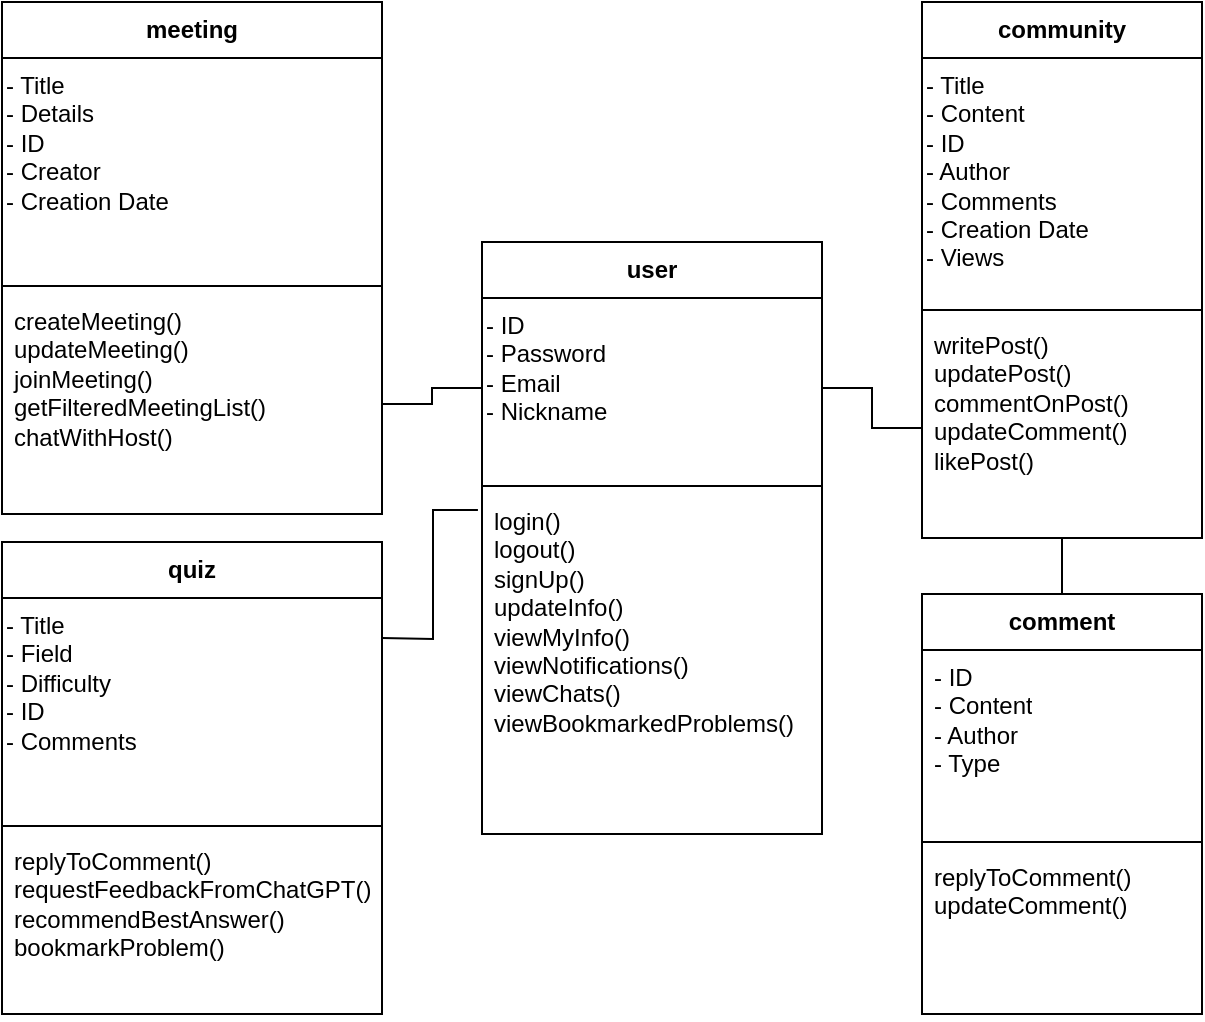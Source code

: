<mxfile version="24.2.3" type="github">
  <diagram id="C5RBs43oDa-KdzZeNtuy" name="Page-1">
    <mxGraphModel dx="1166" dy="642" grid="1" gridSize="10" guides="1" tooltips="1" connect="1" arrows="1" fold="1" page="1" pageScale="1" pageWidth="827" pageHeight="1169" math="0" shadow="0">
      <root>
        <mxCell id="WIyWlLk6GJQsqaUBKTNV-0" />
        <mxCell id="WIyWlLk6GJQsqaUBKTNV-1" parent="WIyWlLk6GJQsqaUBKTNV-0" />
        <mxCell id="rCQHxXC-FA9r8LFdVMm9-4" value="meeting" style="swimlane;fontStyle=1;align=center;verticalAlign=top;childLayout=stackLayout;horizontal=1;startSize=28;horizontalStack=0;resizeParent=1;resizeParentMax=0;resizeLast=0;collapsible=1;marginBottom=0;whiteSpace=wrap;html=1;" vertex="1" parent="WIyWlLk6GJQsqaUBKTNV-1">
          <mxGeometry x="20" y="20" width="190" height="256" as="geometry" />
        </mxCell>
        <mxCell id="rCQHxXC-FA9r8LFdVMm9-45" value="- Title&lt;div&gt;- Details&lt;/div&gt;&lt;div&gt;- ID&lt;/div&gt;&lt;div&gt;- Creator&lt;/div&gt;&lt;div&gt;- Creation Date&lt;/div&gt;" style="text;whiteSpace=wrap;html=1;" vertex="1" parent="rCQHxXC-FA9r8LFdVMm9-4">
          <mxGeometry y="28" width="190" height="110" as="geometry" />
        </mxCell>
        <mxCell id="rCQHxXC-FA9r8LFdVMm9-6" value="" style="line;strokeWidth=1;fillColor=none;align=left;verticalAlign=middle;spacingTop=-1;spacingLeft=3;spacingRight=3;rotatable=0;labelPosition=right;points=[];portConstraint=eastwest;strokeColor=inherit;" vertex="1" parent="rCQHxXC-FA9r8LFdVMm9-4">
          <mxGeometry y="138" width="190" height="8" as="geometry" />
        </mxCell>
        <mxCell id="rCQHxXC-FA9r8LFdVMm9-46" value="createMeeting()&lt;div&gt;updateMeeting()&lt;/div&gt;&lt;div&gt;joinMeeting()&lt;/div&gt;&lt;div&gt;getFilteredMeetingList()&lt;/div&gt;&lt;div&gt;chatWithHost()&lt;/div&gt;" style="text;whiteSpace=wrap;html=1;spacingLeft=4;" vertex="1" parent="rCQHxXC-FA9r8LFdVMm9-4">
          <mxGeometry y="146" width="190" height="110" as="geometry" />
        </mxCell>
        <mxCell id="rCQHxXC-FA9r8LFdVMm9-18" value="user" style="swimlane;fontStyle=1;align=center;verticalAlign=top;childLayout=stackLayout;horizontal=1;startSize=28;horizontalStack=0;resizeParent=1;resizeParentMax=0;resizeLast=0;collapsible=1;marginBottom=0;whiteSpace=wrap;html=1;" vertex="1" parent="WIyWlLk6GJQsqaUBKTNV-1">
          <mxGeometry x="260" y="140" width="170" height="296" as="geometry" />
        </mxCell>
        <mxCell id="rCQHxXC-FA9r8LFdVMm9-41" value="- ID&lt;div&gt;- Password&lt;/div&gt;&lt;div&gt;- Email&lt;/div&gt;&lt;div&gt;- Nickname&lt;/div&gt;" style="text;whiteSpace=wrap;html=1;" vertex="1" parent="rCQHxXC-FA9r8LFdVMm9-18">
          <mxGeometry y="28" width="170" height="90" as="geometry" />
        </mxCell>
        <mxCell id="rCQHxXC-FA9r8LFdVMm9-20" value="" style="line;strokeWidth=1;fillColor=none;align=left;verticalAlign=middle;spacingTop=-1;spacingLeft=3;spacingRight=3;rotatable=0;labelPosition=right;points=[];portConstraint=eastwest;strokeColor=inherit;" vertex="1" parent="rCQHxXC-FA9r8LFdVMm9-18">
          <mxGeometry y="118" width="170" height="8" as="geometry" />
        </mxCell>
        <mxCell id="rCQHxXC-FA9r8LFdVMm9-42" value="login()&lt;div&gt;logout()&lt;/div&gt;&lt;div&gt;signUp()&lt;/div&gt;&lt;div&gt;updateInfo()&lt;/div&gt;&lt;div&gt;viewMyInfo()&lt;/div&gt;&lt;div&gt;viewNotifications()&lt;/div&gt;&lt;div&gt;viewChats()&lt;/div&gt;&lt;div&gt;viewBookmarkedProblems()&lt;br&gt;&lt;/div&gt;" style="text;html=1;textShadow=0;whiteSpace=wrap;spacingLeft=4;" vertex="1" parent="rCQHxXC-FA9r8LFdVMm9-18">
          <mxGeometry y="126" width="170" height="170" as="geometry" />
        </mxCell>
        <mxCell id="rCQHxXC-FA9r8LFdVMm9-22" value="quiz" style="swimlane;fontStyle=1;align=center;verticalAlign=top;childLayout=stackLayout;horizontal=1;startSize=28;horizontalStack=0;resizeParent=1;resizeParentMax=0;resizeLast=0;collapsible=1;marginBottom=0;whiteSpace=wrap;html=1;" vertex="1" parent="WIyWlLk6GJQsqaUBKTNV-1">
          <mxGeometry x="20" y="290" width="190" height="236" as="geometry" />
        </mxCell>
        <mxCell id="rCQHxXC-FA9r8LFdVMm9-43" value="- Title&lt;div&gt;- Field&lt;/div&gt;&lt;div&gt;- Difficulty&lt;/div&gt;&lt;div&gt;- ID&lt;/div&gt;&lt;div&gt;- Comments&lt;/div&gt;" style="text;whiteSpace=wrap;html=1;" vertex="1" parent="rCQHxXC-FA9r8LFdVMm9-22">
          <mxGeometry y="28" width="190" height="110" as="geometry" />
        </mxCell>
        <mxCell id="rCQHxXC-FA9r8LFdVMm9-24" value="" style="line;strokeWidth=1;fillColor=none;align=left;verticalAlign=middle;spacingTop=-1;spacingLeft=3;spacingRight=3;rotatable=0;labelPosition=right;points=[];portConstraint=eastwest;strokeColor=inherit;" vertex="1" parent="rCQHxXC-FA9r8LFdVMm9-22">
          <mxGeometry y="138" width="190" height="8" as="geometry" />
        </mxCell>
        <mxCell id="rCQHxXC-FA9r8LFdVMm9-44" value="replyToComment() requestFeedbackFromChatGPT() recommendBestAnswer() bookmarkProblem()" style="text;whiteSpace=wrap;html=1;spacingLeft=4;" vertex="1" parent="rCQHxXC-FA9r8LFdVMm9-22">
          <mxGeometry y="146" width="190" height="90" as="geometry" />
        </mxCell>
        <mxCell id="rCQHxXC-FA9r8LFdVMm9-26" value="comment" style="swimlane;fontStyle=1;align=center;verticalAlign=top;childLayout=stackLayout;horizontal=1;startSize=28;horizontalStack=0;resizeParent=1;resizeParentMax=0;resizeLast=0;collapsible=1;marginBottom=0;whiteSpace=wrap;html=1;" vertex="1" parent="WIyWlLk6GJQsqaUBKTNV-1">
          <mxGeometry x="480" y="316" width="140" height="210" as="geometry" />
        </mxCell>
        <mxCell id="rCQHxXC-FA9r8LFdVMm9-27" value="&lt;span style=&quot;background-color: rgb(255, 255, 255);&quot;&gt;- ID&lt;/span&gt;&lt;br style=&quot;padding: 0px; margin: 0px;&quot;&gt;&lt;span style=&quot;background-color: rgb(255, 255, 255);&quot;&gt;- Content&lt;/span&gt;&lt;br style=&quot;padding: 0px; margin: 0px;&quot;&gt;&lt;span style=&quot;background-color: rgb(255, 255, 255);&quot;&gt;- Author&lt;/span&gt;&lt;br style=&quot;padding: 0px; margin: 0px;&quot;&gt;&lt;span style=&quot;background-color: rgb(255, 255, 255);&quot;&gt;- Type&lt;/span&gt;" style="text;strokeColor=none;fillColor=none;align=left;verticalAlign=top;spacingLeft=4;spacingRight=4;overflow=hidden;rotatable=0;points=[[0,0.5],[1,0.5]];portConstraint=eastwest;whiteSpace=wrap;html=1;" vertex="1" parent="rCQHxXC-FA9r8LFdVMm9-26">
          <mxGeometry y="28" width="140" height="92" as="geometry" />
        </mxCell>
        <mxCell id="rCQHxXC-FA9r8LFdVMm9-28" value="" style="line;strokeWidth=1;fillColor=none;align=left;verticalAlign=middle;spacingTop=-1;spacingLeft=3;spacingRight=3;rotatable=0;labelPosition=right;points=[];portConstraint=eastwest;strokeColor=inherit;" vertex="1" parent="rCQHxXC-FA9r8LFdVMm9-26">
          <mxGeometry y="120" width="140" height="8" as="geometry" />
        </mxCell>
        <mxCell id="rCQHxXC-FA9r8LFdVMm9-29" value="&lt;span style=&quot;background-color: rgb(255, 255, 255);&quot;&gt;replyToComment()&lt;/span&gt;&lt;br style=&quot;padding: 0px; margin: 0px;&quot;&gt;&lt;span style=&quot;background-color: rgb(255, 255, 255);&quot;&gt;updateComment()&lt;/span&gt;" style="text;strokeColor=none;fillColor=none;align=left;verticalAlign=top;spacingLeft=4;spacingRight=4;overflow=hidden;rotatable=0;points=[[0,0.5],[1,0.5]];portConstraint=eastwest;whiteSpace=wrap;html=1;" vertex="1" parent="rCQHxXC-FA9r8LFdVMm9-26">
          <mxGeometry y="128" width="140" height="82" as="geometry" />
        </mxCell>
        <mxCell id="rCQHxXC-FA9r8LFdVMm9-34" value="community" style="swimlane;fontStyle=1;align=center;verticalAlign=top;childLayout=stackLayout;horizontal=1;startSize=28;horizontalStack=0;resizeParent=1;resizeParentMax=0;resizeLast=0;collapsible=1;marginBottom=0;whiteSpace=wrap;html=1;" vertex="1" parent="WIyWlLk6GJQsqaUBKTNV-1">
          <mxGeometry x="480" y="20" width="140" height="268" as="geometry" />
        </mxCell>
        <mxCell id="rCQHxXC-FA9r8LFdVMm9-39" value="- Title&#xa;- Content&#xa;- ID&#xa;- Author&#xa;- Comments&#xa;- Creation Date&#xa;- Views" style="text;whiteSpace=wrap;" vertex="1" parent="rCQHxXC-FA9r8LFdVMm9-34">
          <mxGeometry y="28" width="140" height="122" as="geometry" />
        </mxCell>
        <mxCell id="rCQHxXC-FA9r8LFdVMm9-36" value="" style="line;strokeWidth=1;fillColor=none;align=left;verticalAlign=middle;spacingTop=-1;spacingLeft=3;spacingRight=3;rotatable=0;labelPosition=right;points=[];portConstraint=eastwest;strokeColor=inherit;" vertex="1" parent="rCQHxXC-FA9r8LFdVMm9-34">
          <mxGeometry y="150" width="140" height="8" as="geometry" />
        </mxCell>
        <mxCell id="rCQHxXC-FA9r8LFdVMm9-40" value="writePost()&lt;div&gt;updatePost() commentOnPost() updateComment() likePost()&lt;/div&gt;" style="text;whiteSpace=wrap;html=1;spacingLeft=4;" vertex="1" parent="rCQHxXC-FA9r8LFdVMm9-34">
          <mxGeometry y="158" width="140" height="110" as="geometry" />
        </mxCell>
        <mxCell id="rCQHxXC-FA9r8LFdVMm9-52" value="" style="edgeStyle=orthogonalEdgeStyle;rounded=0;orthogonalLoop=1;jettySize=auto;html=1;endArrow=none;endFill=0;" edge="1" parent="WIyWlLk6GJQsqaUBKTNV-1" source="rCQHxXC-FA9r8LFdVMm9-41" target="rCQHxXC-FA9r8LFdVMm9-46">
          <mxGeometry relative="1" as="geometry" />
        </mxCell>
        <mxCell id="rCQHxXC-FA9r8LFdVMm9-53" value="" style="edgeStyle=orthogonalEdgeStyle;rounded=0;orthogonalLoop=1;jettySize=auto;html=1;endArrow=none;endFill=0;exitX=-0.012;exitY=0.047;exitDx=0;exitDy=0;exitPerimeter=0;" edge="1" parent="WIyWlLk6GJQsqaUBKTNV-1" source="rCQHxXC-FA9r8LFdVMm9-42">
          <mxGeometry relative="1" as="geometry">
            <mxPoint x="244" y="330" as="sourcePoint" />
            <mxPoint x="210" y="338" as="targetPoint" />
          </mxGeometry>
        </mxCell>
        <mxCell id="rCQHxXC-FA9r8LFdVMm9-54" value="" style="edgeStyle=orthogonalEdgeStyle;rounded=0;orthogonalLoop=1;jettySize=auto;html=1;endArrow=none;endFill=0;" edge="1" parent="WIyWlLk6GJQsqaUBKTNV-1" source="rCQHxXC-FA9r8LFdVMm9-41" target="rCQHxXC-FA9r8LFdVMm9-40">
          <mxGeometry relative="1" as="geometry" />
        </mxCell>
        <mxCell id="rCQHxXC-FA9r8LFdVMm9-56" value="" style="edgeStyle=orthogonalEdgeStyle;rounded=0;orthogonalLoop=1;jettySize=auto;html=1;endArrow=none;endFill=0;entryX=0.5;entryY=0;entryDx=0;entryDy=0;" edge="1" parent="WIyWlLk6GJQsqaUBKTNV-1" source="rCQHxXC-FA9r8LFdVMm9-40" target="rCQHxXC-FA9r8LFdVMm9-26">
          <mxGeometry relative="1" as="geometry" />
        </mxCell>
      </root>
    </mxGraphModel>
  </diagram>
</mxfile>

